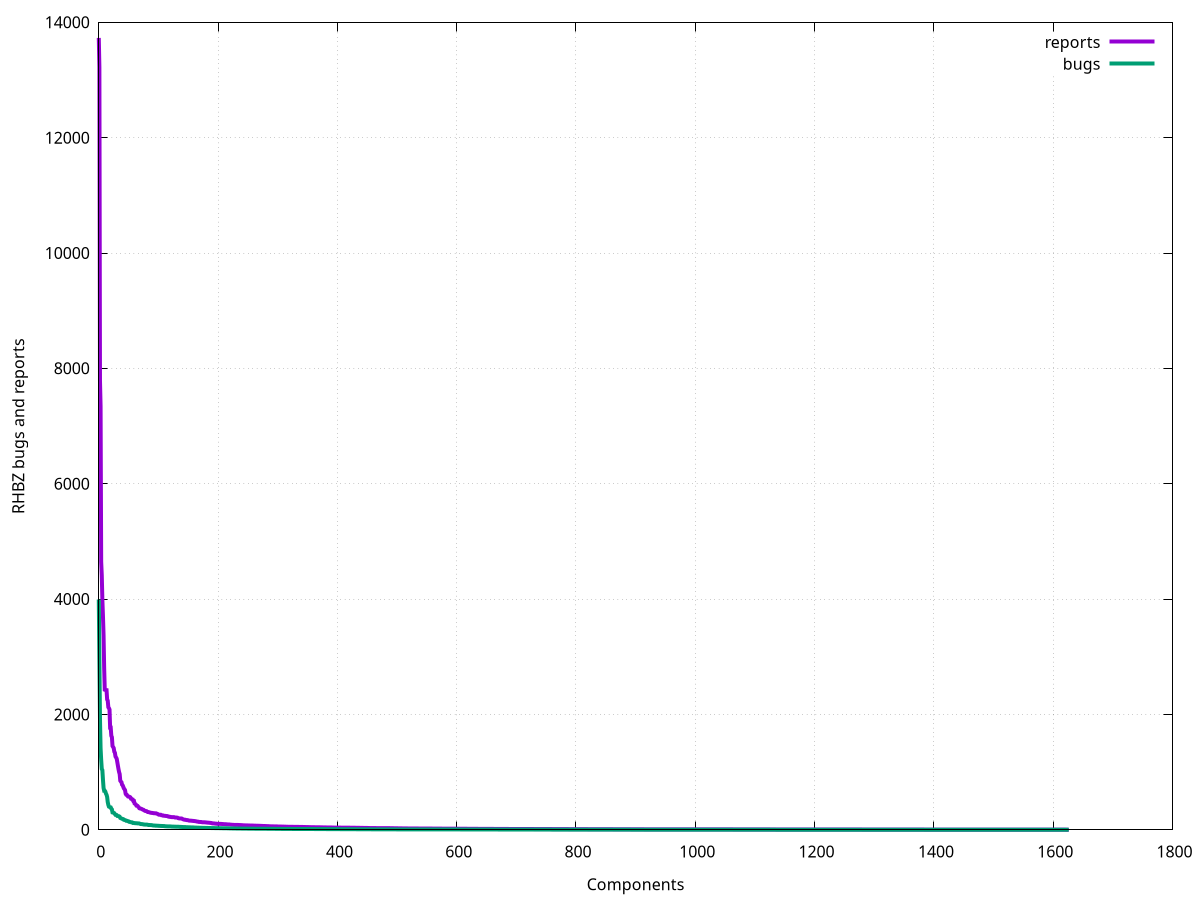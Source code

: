 set terminal pdf color
set output "abrt-bugs-per-component.pdf"
set grid
set ylabel "RHBZ bugs and reports"
set xlabel "Components"
#set title "Distribution  of ABRT bugs and reports per component"
plot '-' using 1:2 \
    title "reports" \
    with lines linewidth 4, \
    '-' using 1:2 \
    title "bugs" \
    with lines linewidth 4


0 13729
1 13220
2 7786
3 7342
4 4648
5 4411
6 3984
7 3703
8 3372
9 2808
10 2428
11 2424
12 2422
13 2421
14 2258
15 2239
16 2124
17 2109
18 2085
19 1771
20 1771
21 1630
22 1605
23 1452
24 1435
25 1417
26 1353
27 1336
28 1270
29 1253
30 1233
31 1175
32 1113
33 1054
34 1002
35 966
36 851
37 836
38 826
39 782
40 771
41 746
42 718
43 704
44 687
45 625
46 608
47 606
48 591
49 577
50 574
51 574
52 569
53 562
54 539
55 536
56 524
57 523
58 498
59 498
60 455
61 448
62 440
63 420
64 419
65 414
66 399
67 391
68 373
69 369
70 367
71 365
72 360
73 354
74 348
75 346
76 337
77 331
78 326
79 325
80 323
81 315
82 308
83 308
84 305
85 302
86 298
87 296
88 293
89 293
90 291
91 290
92 287
93 287
94 286
95 285
96 285
97 280
98 277
99 272
100 265
101 261
102 261
103 261
104 260
105 252
106 251
107 251
108 244
109 244
110 242
111 242
112 240
113 239
114 238
115 237
116 231
117 231
118 225
119 224
120 224
121 221
122 220
123 219
124 219
125 219
126 219
127 216
128 212
129 212
130 212
131 211
132 209
133 202
134 199
135 198
136 196
137 196
138 196
139 195
140 189
141 183
142 180
143 176
144 174
145 174
146 171
147 168
148 168
149 167
150 164
151 160
152 159
153 158
154 158
155 157
156 156
157 154
158 154
159 152
160 152
161 150
162 149
163 147
164 144
165 142
166 142
167 138
168 136
169 136
170 135
171 135
172 134
173 131
174 130
175 130
176 130
177 130
178 129
179 128
180 127
181 126
182 124
183 124
184 123
185 122
186 121
187 119
188 118
189 117
190 112
191 111
192 110
193 110
194 109
195 107
196 106
197 106
198 104
199 102
200 102
201 102
202 102
203 102
204 102
205 101
206 101
207 100
208 99
209 98
210 97
211 97
212 97
213 95
214 95
215 93
216 93
217 92
218 92
219 92
220 90
221 88
222 88
223 87
224 86
225 86
226 85
227 84
228 84
229 84
230 84
231 84
232 84
233 84
234 83
235 83
236 82
237 82
238 81
239 81
240 80
241 79
242 78
243 77
244 77
245 77
246 76
247 76
248 76
249 76
250 75
251 75
252 75
253 74
254 74
255 74
256 73
257 73
258 73
259 72
260 72
261 71
262 71
263 71
264 70
265 70
266 70
267 70
268 69
269 69
270 69
271 68
272 68
273 67
274 67
275 66
276 66
277 66
278 65
279 65
280 64
281 64
282 63
283 63
284 63
285 62
286 61
287 61
288 60
289 60
290 60
291 60
292 60
293 59
294 59
295 58
296 58
297 58
298 58
299 58
300 57
301 56
302 56
303 56
304 56
305 56
306 56
307 55
308 55
309 55
310 55
311 54
312 54
313 54
314 53
315 53
316 53
317 52
318 52
319 52
320 52
321 52
322 52
323 52
324 52
325 52
326 51
327 51
328 51
329 50
330 50
331 50
332 50
333 50
334 50
335 50
336 49
337 49
338 49
339 49
340 49
341 49
342 49
343 48
344 48
345 48
346 48
347 47
348 47
349 47
350 47
351 47
352 46
353 46
354 46
355 45
356 45
357 45
358 45
359 45
360 45
361 45
362 44
363 44
364 44
365 44
366 43
367 43
368 43
369 43
370 43
371 43
372 42
373 42
374 42
375 42
376 41
377 41
378 41
379 41
380 41
381 41
382 40
383 40
384 40
385 40
386 40
387 40
388 40
389 40
390 40
391 39
392 39
393 39
394 38
395 38
396 38
397 38
398 38
399 38
400 38
401 38
402 38
403 38
404 38
405 38
406 37
407 37
408 37
409 37
410 37
411 37
412 37
413 37
414 36
415 36
416 36
417 36
418 36
419 36
420 36
421 36
422 35
423 35
424 35
425 35
426 35
427 35
428 35
429 35
430 35
431 34
432 34
433 34
434 34
435 34
436 34
437 34
438 33
439 33
440 33
441 33
442 33
443 33
444 32
445 32
446 32
447 32
448 32
449 32
450 32
451 31
452 31
453 31
454 30
455 30
456 30
457 30
458 30
459 30
460 30
461 30
462 30
463 30
464 30
465 29
466 29
467 29
468 29
469 29
470 29
471 29
472 29
473 29
474 29
475 29
476 29
477 29
478 29
479 28
480 28
481 28
482 28
483 28
484 28
485 28
486 28
487 28
488 28
489 27
490 27
491 27
492 27
493 27
494 27
495 26
496 26
497 26
498 26
499 26
500 26
501 26
502 25
503 25
504 25
505 25
506 25
507 25
508 25
509 24
510 24
511 24
512 24
513 24
514 24
515 24
516 24
517 24
518 23
519 23
520 23
521 23
522 23
523 23
524 23
525 23
526 23
527 23
528 23
529 23
530 23
531 23
532 23
533 23
534 23
535 23
536 22
537 22
538 22
539 22
540 22
541 22
542 22
543 21
544 21
545 21
546 21
547 21
548 21
549 21
550 21
551 21
552 21
553 21
554 21
555 21
556 21
557 21
558 21
559 21
560 20
561 20
562 20
563 20
564 20
565 20
566 20
567 20
568 20
569 20
570 20
571 20
572 20
573 20
574 20
575 20
576 19
577 19
578 19
579 19
580 19
581 19
582 19
583 19
584 19
585 19
586 19
587 19
588 19
589 19
590 19
591 19
592 19
593 19
594 19
595 19
596 19
597 19
598 19
599 19
600 18
601 18
602 18
603 18
604 18
605 18
606 18
607 18
608 18
609 18
610 18
611 18
612 18
613 18
614 18
615 18
616 18
617 18
618 17
619 17
620 17
621 17
622 17
623 17
624 17
625 17
626 17
627 17
628 17
629 17
630 17
631 17
632 17
633 17
634 17
635 17
636 16
637 16
638 16
639 16
640 16
641 16
642 16
643 16
644 16
645 16
646 16
647 16
648 16
649 16
650 16
651 16
652 16
653 16
654 16
655 16
656 16
657 16
658 16
659 16
660 16
661 16
662 15
663 15
664 15
665 15
666 15
667 15
668 15
669 15
670 15
671 15
672 15
673 15
674 15
675 15
676 15
677 15
678 15
679 15
680 15
681 15
682 15
683 15
684 15
685 15
686 15
687 14
688 14
689 14
690 14
691 14
692 14
693 14
694 14
695 14
696 14
697 14
698 14
699 14
700 14
701 14
702 14
703 14
704 14
705 14
706 14
707 14
708 14
709 14
710 14
711 13
712 13
713 13
714 13
715 13
716 13
717 13
718 13
719 13
720 13
721 13
722 13
723 13
724 13
725 13
726 13
727 13
728 13
729 13
730 12
731 12
732 12
733 12
734 12
735 12
736 12
737 12
738 12
739 12
740 12
741 12
742 12
743 12
744 12
745 12
746 12
747 12
748 12
749 12
750 12
751 12
752 12
753 12
754 12
755 12
756 12
757 12
758 12
759 12
760 12
761 11
762 11
763 11
764 11
765 11
766 11
767 11
768 11
769 11
770 11
771 11
772 11
773 11
774 11
775 11
776 11
777 11
778 11
779 11
780 11
781 11
782 11
783 11
784 11
785 11
786 11
787 11
788 10
789 10
790 10
791 10
792 10
793 10
794 10
795 10
796 10
797 10
798 10
799 10
800 10
801 10
802 10
803 10
804 10
805 10
806 10
807 10
808 10
809 10
810 10
811 10
812 10
813 10
814 10
815 10
816 10
817 10
818 10
819 10
820 9
821 9
822 9
823 9
824 9
825 9
826 9
827 9
828 9
829 9
830 9
831 9
832 9
833 9
834 9
835 9
836 9
837 9
838 9
839 9
840 9
841 9
842 9
843 9
844 9
845 9
846 9
847 9
848 9
849 9
850 9
851 9
852 9
853 9
854 9
855 9
856 9
857 9
858 9
859 9
860 9
861 9
862 8
863 8
864 8
865 8
866 8
867 8
868 8
869 8
870 8
871 8
872 8
873 8
874 8
875 8
876 8
877 8
878 8
879 8
880 8
881 8
882 8
883 8
884 8
885 8
886 8
887 8
888 8
889 8
890 8
891 8
892 8
893 8
894 8
895 8
896 8
897 8
898 8
899 8
900 8
901 8
902 8
903 8
904 8
905 8
906 8
907 8
908 8
909 8
910 8
911 8
912 8
913 8
914 7
915 7
916 7
917 7
918 7
919 7
920 7
921 7
922 7
923 7
924 7
925 7
926 7
927 7
928 7
929 7
930 7
931 7
932 7
933 7
934 7
935 7
936 7
937 7
938 7
939 7
940 7
941 7
942 7
943 7
944 7
945 7
946 7
947 7
948 7
949 7
950 7
951 7
952 7
953 7
954 7
955 7
956 7
957 7
958 7
959 7
960 6
961 6
962 6
963 6
964 6
965 6
966 6
967 6
968 6
969 6
970 6
971 6
972 6
973 6
974 6
975 6
976 6
977 6
978 6
979 6
980 6
981 6
982 6
983 6
984 6
985 6
986 6
987 6
988 6
989 6
990 6
991 6
992 6
993 6
994 6
995 6
996 6
997 6
998 6
999 6
1000 6
1001 6
1002 6
1003 6
1004 6
1005 6
1006 6
1007 6
1008 6
1009 6
1010 6
1011 6
1012 6
1013 6
1014 6
1015 6
1016 6
1017 6
1018 6
1019 6
1020 6
1021 6
1022 6
1023 6
1024 6
1025 6
1026 6
1027 6
1028 6
1029 6
1030 6
1031 6
1032 6
1033 6
1034 6
1035 6
1036 6
1037 6
1038 6
1039 6
1040 6
1041 6
1042 6
1043 6
1044 6
1045 6
1046 6
1047 6
1048 6
1049 6
1050 6
1051 6
1052 6
1053 6
1054 6
1055 6
1056 6
1057 6
1058 6
1059 6
1060 6
1061 6
1062 6
1063 6
1064 5
1065 5
1066 5
1067 5
1068 5
1069 5
1070 5
1071 5
1072 5
1073 5
1074 5
1075 5
1076 5
1077 5
1078 5
1079 5
1080 5
1081 5
1082 5
1083 5
1084 5
1085 5
1086 5
1087 5
1088 5
1089 5
1090 5
1091 5
1092 5
1093 5
1094 5
1095 5
1096 5
1097 5
1098 5
1099 5
1100 5
1101 5
1102 5
1103 5
1104 5
1105 5
1106 5
1107 5
1108 5
1109 5
1110 5
1111 5
1112 5
1113 5
1114 5
1115 5
1116 5
1117 5
1118 5
1119 5
1120 5
1121 5
1122 5
1123 5
1124 5
1125 5
1126 4
1127 4
1128 4
1129 4
1130 4
1131 4
1132 4
1133 4
1134 4
1135 4
1136 4
1137 4
1138 4
1139 4
1140 4
1141 4
1142 4
1143 4
1144 4
1145 4
1146 4
1147 4
1148 4
1149 4
1150 4
1151 4
1152 4
1153 4
1154 4
1155 4
1156 4
1157 4
1158 4
1159 4
1160 4
1161 4
1162 4
1163 4
1164 4
1165 4
1166 4
1167 4
1168 4
1169 4
1170 4
1171 4
1172 4
1173 4
1174 4
1175 4
1176 4
1177 4
1178 4
1179 4
1180 4
1181 4
1182 4
1183 4
1184 4
1185 4
1186 4
1187 4
1188 4
1189 4
1190 4
1191 4
1192 4
1193 4
1194 4
1195 4
1196 4
1197 4
1198 4
1199 4
1200 4
1201 4
1202 4
1203 4
1204 4
1205 4
1206 4
1207 4
1208 4
1209 4
1210 4
1211 4
1212 4
1213 4
1214 4
1215 4
1216 4
1217 4
1218 4
1219 4
1220 4
1221 4
1222 4
1223 4
1224 4
1225 4
1226 4
1227 4
1228 4
1229 4
1230 4
1231 4
1232 4
1233 4
1234 4
1235 4
1236 4
1237 4
1238 4
1239 4
1240 4
1241 4
1242 4
1243 4
1244 4
1245 4
1246 4
1247 4
1248 4
1249 4
1250 4
1251 4
1252 4
1253 4
1254 4
1255 4
1256 4
1257 4
1258 4
1259 4
1260 4
1261 4
1262 4
1263 4
1264 4
1265 4
1266 4
1267 4
1268 4
1269 4
1270 4
1271 4
1272 4
1273 4
1274 4
1275 4
1276 4
1277 4
1278 4
1279 4
1280 3
1281 3
1282 3
1283 3
1284 3
1285 3
1286 3
1287 3
1288 3
1289 3
1290 3
1291 3
1292 3
1293 3
1294 3
1295 3
1296 3
1297 3
1298 3
1299 3
1300 3
1301 3
1302 3
1303 3
1304 3
1305 3
1306 3
1307 3
1308 3
1309 3
1310 3
1311 3
1312 3
1313 3
1314 3
1315 3
1316 3
1317 3
1318 3
1319 3
1320 3
1321 3
1322 3
1323 3
1324 3
1325 3
1326 3
1327 3
1328 3
1329 3
1330 3
1331 3
1332 3
1333 3
1334 3
1335 3
1336 3
1337 3
1338 3
1339 3
1340 3
1341 3
1342 3
1343 3
1344 3
1345 3
1346 3
1347 3
1348 3
1349 3
1350 3
1351 3
1352 3
1353 3
1354 3
1355 3
1356 3
1357 3
1358 3
1359 3
1360 3
1361 3
1362 3
1363 3
1364 3
1365 3
1366 3
1367 3
1368 3
1369 3
1370 3
1371 3
1372 3
1373 3
1374 3
1375 3
1376 3
1377 3
1378 3
1379 3
1380 3
1381 3
1382 3
1383 3
1384 2
1385 2
1386 2
1387 2
1388 2
1389 2
1390 2
1391 2
1392 2
1393 2
1394 2
1395 2
1396 2
1397 2
1398 2
1399 2
1400 2
1401 2
1402 2
1403 2
1404 2
1405 2
1406 2
1407 2
1408 2
1409 2
1410 2
1411 2
1412 2
1413 2
1414 2
1415 2
1416 2
1417 2
1418 2
1419 2
1420 2
1421 2
1422 2
1423 2
1424 2
1425 2
1426 2
1427 2
1428 2
1429 2
1430 2
1431 2
1432 2
1433 2
1434 2
1435 2
1436 2
1437 2
1438 2
1439 2
1440 2
1441 2
1442 2
1443 2
1444 2
1445 2
1446 2
1447 2
1448 2
1449 2
1450 2
1451 2
1452 2
1453 2
1454 2
1455 2
1456 2
1457 2
1458 2
1459 2
1460 2
1461 2
1462 2
1463 2
1464 2
1465 2
1466 2
1467 2
1468 2
1469 2
1470 2
1471 2
1472 2
1473 2
1474 2
1475 2
1476 2
1477 2
1478 2
1479 2
1480 2
1481 2
1482 2
1483 2
1484 2
1485 2
1486 2
1487 2
1488 2
1489 2
1490 2
1491 2
1492 2
1493 2
1494 2
1495 2
1496 2
1497 2
1498 2
1499 2
1500 2
1501 2
1502 2
1503 2
1504 2
1505 2
1506 2
1507 2
1508 2
1509 2
1510 2
1511 2
1512 2
1513 2
1514 2
1515 2
1516 2
1517 2
1518 2
1519 2
1520 2
1521 2
1522 2
1523 2
1524 2
1525 2
1526 2
1527 2
1528 2
1529 2
1530 2
1531 2
1532 2
1533 2
1534 2
1535 2
1536 2
1537 2
1538 2
1539 2
1540 2
1541 2
1542 2
1543 2
1544 2
1545 2
1546 2
1547 2
1548 2
1549 2
1550 2
1551 2
1552 2
1553 2
1554 2
1555 2
1556 2
1557 2
1558 2
1559 2
1560 2
1561 2
1562 2
1563 2
1564 2
1565 2
1566 2
1567 2
1568 2
1569 2
1570 2
1571 2
1572 2
1573 2
1574 2
1575 2
1576 2
1577 2
1578 2
1579 2
1580 2
1581 2
1582 2
1583 2
1584 2
1585 2
1586 2
1587 2
1588 2
1589 2
1590 2
1591 2
1592 2
1593 2
1594 2
1595 2
1596 2
1597 2
1598 2
1599 2
1600 2
1601 2
1602 2
1603 2
1604 2
1605 2
1606 2
1607 2
1608 2
1609 2
1610 2
1611 2
1612 2
1613 2
1614 2
1615 2
1616 2
1617 2
1618 2
1619 2
1620 2
1621 1
1622 1
1623 1
1624 1
1625 1
1626 1
e
0 3992
1 2936
2 1931
3 1414
4 1213
5 1053
6 1034
7 867
8 726
9 677
10 677
11 662
12 627
13 607
14 569
15 480
16 431
17 401
18 396
19 390
20 388
21 365
22 353
23 300
24 297
25 294
26 288
27 273
28 259
29 258
30 255
31 240
32 239
33 235
34 234
35 226
36 205
37 201
38 196
39 190
40 188
41 185
42 173
43 172
44 167
45 164
46 156
47 156
48 153
49 148
50 146
51 138
52 137
53 133
54 131
55 129
56 128
57 119
58 119
59 117
60 116
61 114
62 114
63 113
64 113
65 111
66 110
67 110
68 109
69 104
70 100
71 99
72 99
73 97
74 96
75 92
76 92
77 90
78 90
79 90
80 90
81 89
82 87
83 83
84 83
85 83
86 82
87 82
88 81
89 80
90 77
91 75
92 74
93 74
94 74
95 71
96 71
97 71
98 70
99 70
100 69
101 68
102 68
103 67
104 67
105 66
106 65
107 65
108 65
109 64
110 64
111 61
112 61
113 60
114 60
115 59
116 59
117 59
118 59
119 58
120 58
121 57
122 56
123 55
124 55
125 55
126 54
127 54
128 54
129 53
130 53
131 53
132 53
133 53
134 52
135 51
136 50
137 50
138 49
139 49
140 48
141 48
142 47
143 47
144 47
145 47
146 45
147 45
148 45
149 44
150 44
151 44
152 43
153 42
154 42
155 41
156 41
157 41
158 41
159 40
160 39
161 39
162 38
163 38
164 38
165 37
166 37
167 36
168 36
169 35
170 35
171 34
172 34
173 34
174 33
175 33
176 33
177 33
178 33
179 32
180 32
181 32
182 32
183 31
184 31
185 31
186 31
187 31
188 30
189 30
190 30
191 30
192 30
193 30
194 29
195 29
196 29
197 29
198 28
199 28
200 28
201 28
202 28
203 27
204 27
205 27
206 27
207 27
208 26
209 26
210 26
211 26
212 26
213 26
214 26
215 26
216 25
217 25
218 25
219 24
220 24
221 24
222 24
223 24
224 23
225 23
226 23
227 23
228 23
229 23
230 22
231 22
232 22
233 22
234 22
235 22
236 22
237 21
238 21
239 21
240 20
241 20
242 20
243 20
244 20
245 20
246 20
247 20
248 20
249 20
250 19
251 19
252 19
253 19
254 19
255 19
256 19
257 19
258 19
259 19
260 19
261 19
262 18
263 18
264 18
265 18
266 18
267 18
268 18
269 18
270 18
271 18
272 18
273 18
274 18
275 18
276 18
277 18
278 18
279 18
280 18
281 18
282 17
283 17
284 17
285 17
286 17
287 17
288 17
289 17
290 17
291 17
292 17
293 17
294 17
295 17
296 16
297 16
298 16
299 16
300 16
301 16
302 16
303 16
304 16
305 16
306 15
307 15
308 15
309 15
310 15
311 15
312 15
313 15
314 15
315 15
316 15
317 15
318 15
319 15
320 15
321 15
322 15
323 15
324 14
325 14
326 14
327 14
328 14
329 14
330 14
331 14
332 14
333 14
334 14
335 14
336 14
337 14
338 14
339 14
340 14
341 14
342 14
343 14
344 13
345 13
346 13
347 13
348 13
349 13
350 13
351 13
352 13
353 13
354 13
355 13
356 13
357 13
358 13
359 13
360 13
361 13
362 12
363 12
364 12
365 12
366 12
367 12
368 12
369 12
370 12
371 12
372 12
373 12
374 12
375 12
376 12
377 12
378 12
379 12
380 12
381 12
382 11
383 11
384 11
385 11
386 11
387 11
388 11
389 11
390 11
391 11
392 11
393 11
394 11
395 11
396 11
397 11
398 11
399 11
400 11
401 11
402 11
403 11
404 11
405 10
406 10
407 10
408 10
409 10
410 10
411 10
412 10
413 10
414 10
415 10
416 10
417 10
418 10
419 10
420 10
421 10
422 10
423 10
424 10
425 10
426 10
427 10
428 10
429 10
430 10
431 10
432 9
433 9
434 9
435 9
436 9
437 9
438 9
439 9
440 9
441 9
442 9
443 9
444 9
445 9
446 9
447 9
448 9
449 9
450 9
451 9
452 9
453 9
454 9
455 9
456 9
457 8
458 8
459 8
460 8
461 8
462 8
463 8
464 8
465 8
466 8
467 8
468 8
469 8
470 8
471 8
472 8
473 8
474 8
475 8
476 8
477 8
478 8
479 8
480 8
481 8
482 8
483 8
484 8
485 8
486 8
487 8
488 8
489 8
490 8
491 8
492 8
493 8
494 8
495 8
496 8
497 8
498 8
499 7
500 7
501 7
502 7
503 7
504 7
505 7
506 7
507 7
508 7
509 7
510 7
511 7
512 7
513 7
514 7
515 7
516 7
517 7
518 7
519 7
520 7
521 7
522 7
523 7
524 7
525 7
526 7
527 7
528 7
529 7
530 7
531 7
532 7
533 7
534 7
535 7
536 7
537 7
538 7
539 7
540 7
541 7
542 7
543 7
544 7
545 7
546 6
547 6
548 6
549 6
550 6
551 6
552 6
553 6
554 6
555 6
556 6
557 6
558 6
559 6
560 6
561 6
562 6
563 6
564 6
565 6
566 6
567 6
568 6
569 6
570 6
571 6
572 6
573 6
574 6
575 6
576 6
577 6
578 6
579 6
580 6
581 6
582 6
583 6
584 6
585 6
586 6
587 6
588 6
589 6
590 6
591 6
592 6
593 6
594 6
595 6
596 6
597 6
598 6
599 6
600 6
601 6
602 6
603 6
604 6
605 6
606 6
607 5
608 5
609 5
610 5
611 5
612 5
613 5
614 5
615 5
616 5
617 5
618 5
619 5
620 5
621 5
622 5
623 5
624 5
625 5
626 5
627 5
628 5
629 5
630 5
631 5
632 5
633 5
634 5
635 5
636 5
637 5
638 5
639 5
640 5
641 5
642 5
643 5
644 5
645 5
646 5
647 5
648 5
649 5
650 5
651 5
652 5
653 5
654 5
655 5
656 5
657 5
658 5
659 5
660 5
661 5
662 5
663 5
664 5
665 5
666 5
667 5
668 5
669 5
670 4
671 4
672 4
673 4
674 4
675 4
676 4
677 4
678 4
679 4
680 4
681 4
682 4
683 4
684 4
685 4
686 4
687 4
688 4
689 4
690 4
691 4
692 4
693 4
694 4
695 4
696 4
697 4
698 4
699 4
700 4
701 4
702 4
703 4
704 4
705 4
706 4
707 4
708 4
709 4
710 4
711 4
712 4
713 4
714 4
715 4
716 4
717 4
718 4
719 4
720 4
721 4
722 4
723 4
724 4
725 4
726 4
727 4
728 4
729 4
730 4
731 4
732 4
733 4
734 4
735 4
736 4
737 4
738 4
739 4
740 4
741 4
742 4
743 4
744 4
745 4
746 4
747 4
748 4
749 4
750 4
751 4
752 4
753 4
754 4
755 4
756 4
757 4
758 3
759 3
760 3
761 3
762 3
763 3
764 3
765 3
766 3
767 3
768 3
769 3
770 3
771 3
772 3
773 3
774 3
775 3
776 3
777 3
778 3
779 3
780 3
781 3
782 3
783 3
784 3
785 3
786 3
787 3
788 3
789 3
790 3
791 3
792 3
793 3
794 3
795 3
796 3
797 3
798 3
799 3
800 3
801 3
802 3
803 3
804 3
805 3
806 3
807 3
808 3
809 3
810 3
811 3
812 3
813 3
814 3
815 3
816 3
817 3
818 3
819 3
820 3
821 3
822 3
823 3
824 3
825 3
826 3
827 3
828 3
829 3
830 3
831 3
832 3
833 3
834 3
835 3
836 3
837 3
838 3
839 3
840 3
841 3
842 3
843 3
844 3
845 3
846 3
847 3
848 3
849 3
850 3
851 3
852 3
853 3
854 3
855 3
856 3
857 3
858 3
859 3
860 3
861 3
862 3
863 3
864 3
865 3
866 3
867 3
868 3
869 3
870 3
871 3
872 3
873 3
874 3
875 3
876 3
877 3
878 3
879 3
880 3
881 3
882 3
883 3
884 3
885 3
886 3
887 3
888 3
889 3
890 3
891 3
892 2
893 2
894 2
895 2
896 2
897 2
898 2
899 2
900 2
901 2
902 2
903 2
904 2
905 2
906 2
907 2
908 2
909 2
910 2
911 2
912 2
913 2
914 2
915 2
916 2
917 2
918 2
919 2
920 2
921 2
922 2
923 2
924 2
925 2
926 2
927 2
928 2
929 2
930 2
931 2
932 2
933 2
934 2
935 2
936 2
937 2
938 2
939 2
940 2
941 2
942 2
943 2
944 2
945 2
946 2
947 2
948 2
949 2
950 2
951 2
952 2
953 2
954 2
955 2
956 2
957 2
958 2
959 2
960 2
961 2
962 2
963 2
964 2
965 2
966 2
967 2
968 2
969 2
970 2
971 2
972 2
973 2
974 2
975 2
976 2
977 2
978 2
979 2
980 2
981 2
982 2
983 2
984 2
985 2
986 2
987 2
988 2
989 2
990 2
991 2
992 2
993 2
994 2
995 2
996 2
997 2
998 2
999 2
1000 2
1001 2
1002 2
1003 2
1004 2
1005 2
1006 2
1007 2
1008 2
1009 2
1010 2
1011 2
1012 2
1013 2
1014 2
1015 2
1016 2
1017 2
1018 2
1019 2
1020 2
1021 2
1022 2
1023 2
1024 2
1025 2
1026 2
1027 2
1028 2
1029 2
1030 2
1031 2
1032 2
1033 2
1034 2
1035 2
1036 2
1037 2
1038 2
1039 2
1040 2
1041 2
1042 2
1043 2
1044 2
1045 2
1046 2
1047 2
1048 2
1049 2
1050 2
1051 2
1052 2
1053 2
1054 2
1055 2
1056 2
1057 2
1058 2
1059 2
1060 2
1061 2
1062 2
1063 2
1064 2
1065 2
1066 2
1067 2
1068 2
1069 2
1070 2
1071 2
1072 2
1073 2
1074 2
1075 2
1076 2
1077 2
1078 2
1079 2
1080 2
1081 2
1082 2
1083 2
1084 2
1085 2
1086 2
1087 2
1088 2
1089 2
1090 2
1091 2
1092 2
1093 2
1094 2
1095 2
1096 2
1097 2
1098 2
1099 2
1100 2
1101 2
1102 2
1103 2
1104 2
1105 2
1106 2
1107 2
1108 2
1109 2
1110 2
1111 2
1112 2
1113 2
1114 2
1115 2
1116 2
1117 2
1118 2
1119 2
1120 2
1121 2
1122 2
1123 2
1124 2
1125 2
1126 2
1127 2
1128 2
1129 2
1130 2
1131 2
1132 2
1133 2
1134 2
1135 1
1136 1
1137 1
1138 1
1139 1
1140 1
1141 1
1142 1
1143 1
1144 1
1145 1
1146 1
1147 1
1148 1
1149 1
1150 1
1151 1
1152 1
1153 1
1154 1
1155 1
1156 1
1157 1
1158 1
1159 1
1160 1
1161 1
1162 1
1163 1
1164 1
1165 1
1166 1
1167 1
1168 1
1169 1
1170 1
1171 1
1172 1
1173 1
1174 1
1175 1
1176 1
1177 1
1178 1
1179 1
1180 1
1181 1
1182 1
1183 1
1184 1
1185 1
1186 1
1187 1
1188 1
1189 1
1190 1
1191 1
1192 1
1193 1
1194 1
1195 1
1196 1
1197 1
1198 1
1199 1
1200 1
1201 1
1202 1
1203 1
1204 1
1205 1
1206 1
1207 1
1208 1
1209 1
1210 1
1211 1
1212 1
1213 1
1214 1
1215 1
1216 1
1217 1
1218 1
1219 1
1220 1
1221 1
1222 1
1223 1
1224 1
1225 1
1226 1
1227 1
1228 1
1229 1
1230 1
1231 1
1232 1
1233 1
1234 1
1235 1
1236 1
1237 1
1238 1
1239 1
1240 1
1241 1
1242 1
1243 1
1244 1
1245 1
1246 1
1247 1
1248 1
1249 1
1250 1
1251 1
1252 1
1253 1
1254 1
1255 1
1256 1
1257 1
1258 1
1259 1
1260 1
1261 1
1262 1
1263 1
1264 1
1265 1
1266 1
1267 1
1268 1
1269 1
1270 1
1271 1
1272 1
1273 1
1274 1
1275 1
1276 1
1277 1
1278 1
1279 1
1280 1
1281 1
1282 1
1283 1
1284 1
1285 1
1286 1
1287 1
1288 1
1289 1
1290 1
1291 1
1292 1
1293 1
1294 1
1295 1
1296 1
1297 1
1298 1
1299 1
1300 1
1301 1
1302 1
1303 1
1304 1
1305 1
1306 1
1307 1
1308 1
1309 1
1310 1
1311 1
1312 1
1313 1
1314 1
1315 1
1316 1
1317 1
1318 1
1319 1
1320 1
1321 1
1322 1
1323 1
1324 1
1325 1
1326 1
1327 1
1328 1
1329 1
1330 1
1331 1
1332 1
1333 1
1334 1
1335 1
1336 1
1337 1
1338 1
1339 1
1340 1
1341 1
1342 1
1343 1
1344 1
1345 1
1346 1
1347 1
1348 1
1349 1
1350 1
1351 1
1352 1
1353 1
1354 1
1355 1
1356 1
1357 1
1358 1
1359 1
1360 1
1361 1
1362 1
1363 1
1364 1
1365 1
1366 1
1367 1
1368 1
1369 1
1370 1
1371 1
1372 1
1373 1
1374 1
1375 1
1376 1
1377 1
1378 1
1379 1
1380 1
1381 1
1382 1
1383 1
1384 1
1385 1
1386 1
1387 1
1388 1
1389 1
1390 1
1391 1
1392 1
1393 1
1394 1
1395 1
1396 1
1397 1
1398 1
1399 1
1400 1
1401 1
1402 1
1403 1
1404 1
1405 1
1406 1
1407 1
1408 1
1409 1
1410 1
1411 1
1412 1
1413 1
1414 1
1415 1
1416 1
1417 1
1418 1
1419 1
1420 1
1421 1
1422 1
1423 1
1424 1
1425 1
1426 1
1427 1
1428 1
1429 1
1430 1
1431 1
1432 1
1433 1
1434 1
1435 1
1436 1
1437 1
1438 1
1439 1
1440 1
1441 1
1442 1
1443 1
1444 1
1445 1
1446 1
1447 1
1448 1
1449 1
1450 1
1451 1
1452 1
1453 1
1454 1
1455 1
1456 1
1457 1
1458 1
1459 1
1460 1
1461 1
1462 1
1463 1
1464 1
1465 1
1466 1
1467 1
1468 1
1469 1
1470 1
1471 1
1472 1
1473 1
1474 1
1475 1
1476 1
1477 1
1478 1
1479 1
1480 1
1481 1
1482 1
1483 1
1484 1
1485 1
1486 1
1487 1
1488 1
1489 1
1490 1
1491 1
1492 1
1493 1
1494 1
1495 1
1496 1
1497 1
1498 1
1499 1
1500 1
1501 1
1502 1
1503 1
1504 1
1505 1
1506 1
1507 1
1508 1
1509 1
1510 1
1511 1
1512 1
1513 1
1514 1
1515 1
1516 1
1517 1
1518 1
1519 1
1520 1
1521 1
1522 1
1523 1
1524 1
1525 1
1526 1
1527 1
1528 1
1529 1
1530 1
1531 1
1532 1
1533 1
1534 1
1535 1
1536 1
1537 1
1538 1
1539 1
1540 1
1541 1
1542 1
1543 1
1544 1
1545 1
1546 1
1547 1
1548 1
1549 1
1550 1
1551 1
1552 1
1553 1
1554 1
1555 1
1556 1
1557 1
1558 1
1559 1
1560 1
1561 1
1562 1
1563 1
1564 1
1565 1
1566 1
1567 1
1568 1
1569 1
1570 1
1571 1
1572 1
1573 1
1574 1
1575 1
1576 1
1577 1
1578 1
1579 1
1580 1
1581 1
1582 1
1583 1
1584 1
1585 1
1586 1
1587 1
1588 1
1589 1
1590 1
1591 1
1592 1
1593 1
1594 1
1595 1
1596 1
1597 1
1598 1
1599 1
1600 1
1601 1
1602 1
1603 1
1604 1
1605 1
1606 1
1607 1
1608 1
1609 1
1610 1
1611 1
1612 1
1613 1
1614 1
1615 1
1616 1
1617 1
1618 1
1619 1
1620 1
1621 1
1622 1
1623 1
1624 1
1625 1
1626 1
e
